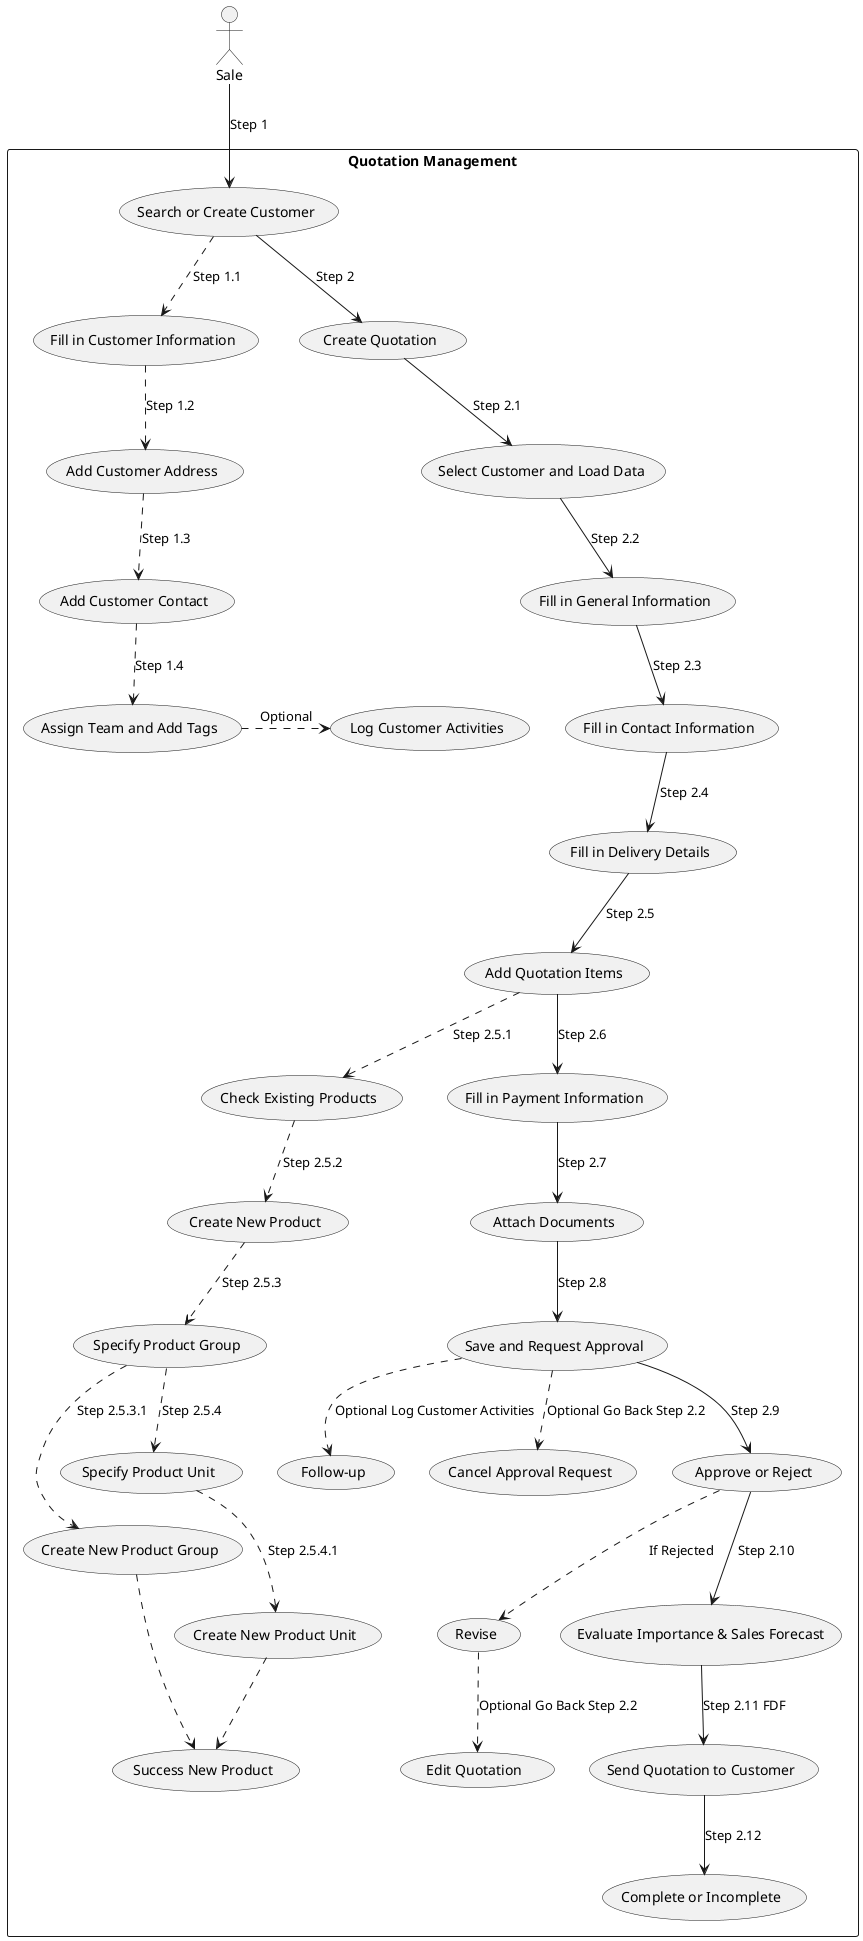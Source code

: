 @startuml

top to bottom direction
actor "Sale" as Sale

rectangle "Quotation Management" {
  ' left to right direction

  Sale --> (Search or Create Customer) : Step 1
  (Search or Create Customer) .-> (Fill in Customer Information) : Step 1.1
  (Fill in Customer Information) .-> (Add Customer Address) : Step 1.2
  (Add Customer Address) .-> (Add Customer Contact) : Step 1.3
  (Add Customer Contact) .-> (Assign Team and Add Tags) : Step 1.4
  (Assign Team and Add Tags) .> (Log Customer Activities) : Optional

  (Search or Create Customer) --> (Create Quotation)  : Step 2
  

  (Create Quotation) --> (Select Customer and Load Data) : Step 2.1
  (Select Customer and Load Data) --> (Fill in General Information) : Step 2.2
  (Fill in General Information) --> (Fill in Contact Information) : Step 2.3
  (Fill in Contact Information) --> (Fill in Delivery Details) : Step 2.4
  (Fill in Delivery Details) --> (Add Quotation Items) : Step 2.5
  
  (Add Quotation Items) .-> (Check Existing Products) : Step 2.5.1
  (Check Existing Products) .-> (Create New Product) : Step 2.5.2
  (Create New Product) .-> (Specify Product Group) : Step 2.5.3
  (Specify Product Group) .-> (Create New Product Group) : Step 2.5.3.1
  (Specify Product Group) .-> (Specify Product Unit) : Step 2.5.4
  (Specify Product Unit) .-> (Create New Product Unit) : Step 2.5.4.1

  (Create New Product Group) .-> (Success New Product)
  (Create New Product Unit) .-> (Success New Product)

  (Add Quotation Items) --> (Fill in Payment Information) : Step 2.6
  (Fill in Payment Information) --> (Attach Documents) : Step 2.7
  (Attach Documents) --> (Save and Request Approval) : Step 2.8

  (Save and Request Approval) .-> (Follow-up) : Optional Log Customer Activities

  (Save and Request Approval) .-> (Cancel Approval Request) : Optional Go Back Step 2.2

  (Save and Request Approval) --> (Approve or Reject) : Step 2.9

  (Approve or Reject) .-> (Revise) : If Rejected
  (Revise) .-> (Edit Quotation) : Optional Go Back Step 2.2

  (Approve or Reject) --> (Evaluate Importance & Sales Forecast) : Step 2.10
  (Evaluate Importance & Sales Forecast) --> (Send Quotation to Customer) : Step 2.11 FDF
  (Send Quotation to Customer) --> (Complete or Incomplete) : Step 2.12
}

@enduml